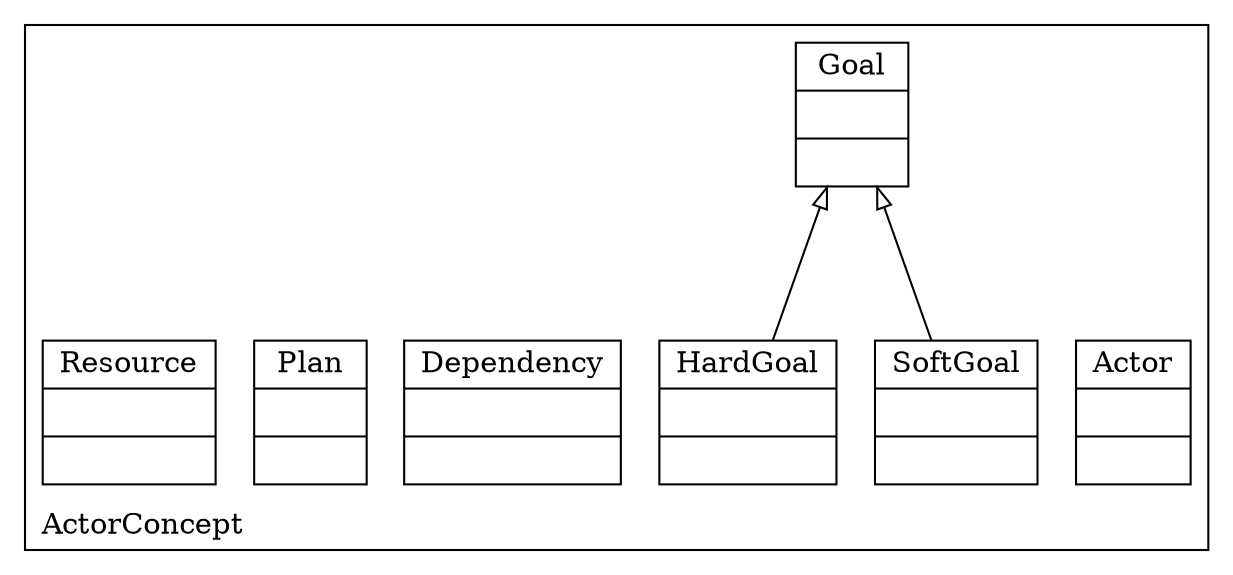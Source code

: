 digraph "KM3 Model in DOT" {
graph[rankdir=BT,labeljust=l,labelloc=t,nodeSep=0.75,compound=true];
 subgraph "cluster_ActorConcept"{
labelloc=t
color=black
label=ActorConcept
 node[shape=record];
Actor[label="{Actor| | }"]
;
 node[shape=record];
Goal[label="{Goal| | }"]
;
 node[shape=record];
SoftGoal[label="{SoftGoal| | }"]
 SoftGoal->Goal[arrowhead=onormal,group=Goal,minlen=2,constraint=true,]
;
 node[shape=record];
HardGoal[label="{HardGoal| | }"]
 HardGoal->Goal[arrowhead=onormal,group=Goal,minlen=2,constraint=true,]
;
 node[shape=record];
Dependency[label="{Dependency| | }"]
;
 node[shape=record];
Plan[label="{Plan| | }"]
;
 node[shape=record];
Resource[label="{Resource| | }"]
;

}
}